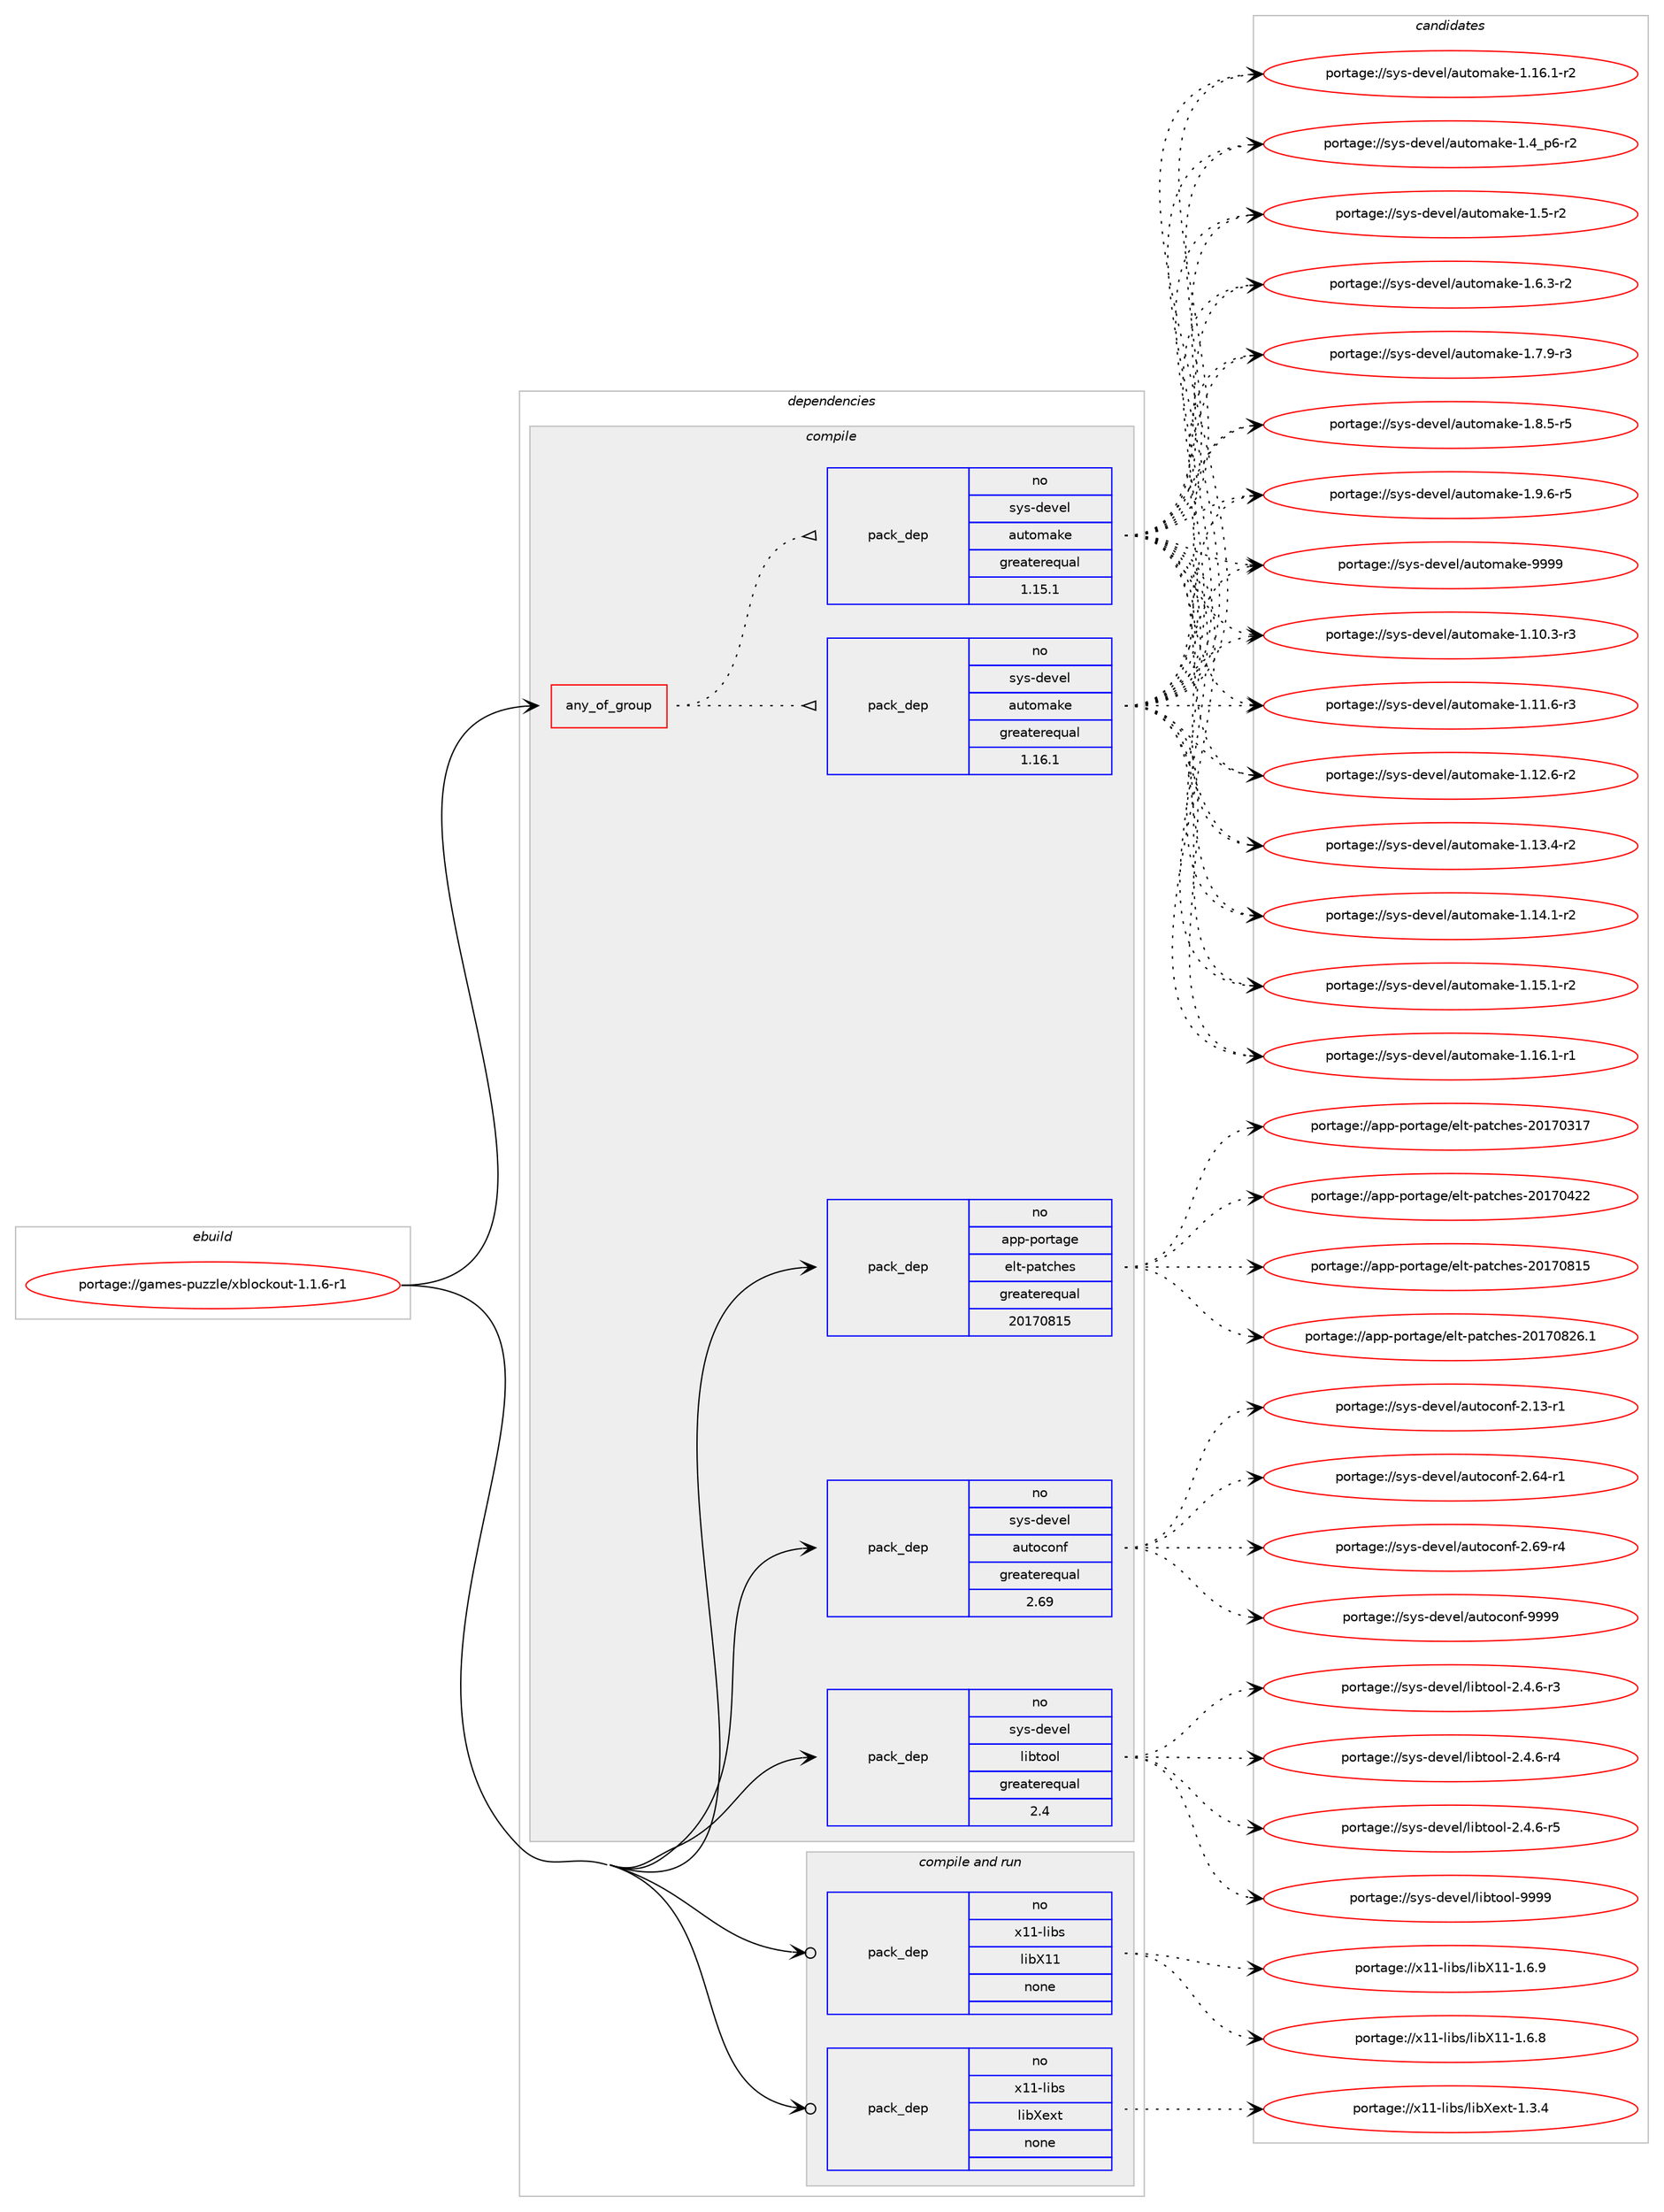 digraph prolog {

# *************
# Graph options
# *************

newrank=true;
concentrate=true;
compound=true;
graph [rankdir=LR,fontname=Helvetica,fontsize=10,ranksep=1.5];#, ranksep=2.5, nodesep=0.2];
edge  [arrowhead=vee];
node  [fontname=Helvetica,fontsize=10];

# **********
# The ebuild
# **********

subgraph cluster_leftcol {
color=gray;
rank=same;
label=<<i>ebuild</i>>;
id [label="portage://games-puzzle/xblockout-1.1.6-r1", color=red, width=4, href="../games-puzzle/xblockout-1.1.6-r1.svg"];
}

# ****************
# The dependencies
# ****************

subgraph cluster_midcol {
color=gray;
label=<<i>dependencies</i>>;
subgraph cluster_compile {
fillcolor="#eeeeee";
style=filled;
label=<<i>compile</i>>;
subgraph any3937 {
dependency275133 [label=<<TABLE BORDER="0" CELLBORDER="1" CELLSPACING="0" CELLPADDING="4"><TR><TD CELLPADDING="10">any_of_group</TD></TR></TABLE>>, shape=none, color=red];subgraph pack197597 {
dependency275134 [label=<<TABLE BORDER="0" CELLBORDER="1" CELLSPACING="0" CELLPADDING="4" WIDTH="220"><TR><TD ROWSPAN="6" CELLPADDING="30">pack_dep</TD></TR><TR><TD WIDTH="110">no</TD></TR><TR><TD>sys-devel</TD></TR><TR><TD>automake</TD></TR><TR><TD>greaterequal</TD></TR><TR><TD>1.16.1</TD></TR></TABLE>>, shape=none, color=blue];
}
dependency275133:e -> dependency275134:w [weight=20,style="dotted",arrowhead="oinv"];
subgraph pack197598 {
dependency275135 [label=<<TABLE BORDER="0" CELLBORDER="1" CELLSPACING="0" CELLPADDING="4" WIDTH="220"><TR><TD ROWSPAN="6" CELLPADDING="30">pack_dep</TD></TR><TR><TD WIDTH="110">no</TD></TR><TR><TD>sys-devel</TD></TR><TR><TD>automake</TD></TR><TR><TD>greaterequal</TD></TR><TR><TD>1.15.1</TD></TR></TABLE>>, shape=none, color=blue];
}
dependency275133:e -> dependency275135:w [weight=20,style="dotted",arrowhead="oinv"];
}
id:e -> dependency275133:w [weight=20,style="solid",arrowhead="vee"];
subgraph pack197599 {
dependency275136 [label=<<TABLE BORDER="0" CELLBORDER="1" CELLSPACING="0" CELLPADDING="4" WIDTH="220"><TR><TD ROWSPAN="6" CELLPADDING="30">pack_dep</TD></TR><TR><TD WIDTH="110">no</TD></TR><TR><TD>app-portage</TD></TR><TR><TD>elt-patches</TD></TR><TR><TD>greaterequal</TD></TR><TR><TD>20170815</TD></TR></TABLE>>, shape=none, color=blue];
}
id:e -> dependency275136:w [weight=20,style="solid",arrowhead="vee"];
subgraph pack197600 {
dependency275137 [label=<<TABLE BORDER="0" CELLBORDER="1" CELLSPACING="0" CELLPADDING="4" WIDTH="220"><TR><TD ROWSPAN="6" CELLPADDING="30">pack_dep</TD></TR><TR><TD WIDTH="110">no</TD></TR><TR><TD>sys-devel</TD></TR><TR><TD>autoconf</TD></TR><TR><TD>greaterequal</TD></TR><TR><TD>2.69</TD></TR></TABLE>>, shape=none, color=blue];
}
id:e -> dependency275137:w [weight=20,style="solid",arrowhead="vee"];
subgraph pack197601 {
dependency275138 [label=<<TABLE BORDER="0" CELLBORDER="1" CELLSPACING="0" CELLPADDING="4" WIDTH="220"><TR><TD ROWSPAN="6" CELLPADDING="30">pack_dep</TD></TR><TR><TD WIDTH="110">no</TD></TR><TR><TD>sys-devel</TD></TR><TR><TD>libtool</TD></TR><TR><TD>greaterequal</TD></TR><TR><TD>2.4</TD></TR></TABLE>>, shape=none, color=blue];
}
id:e -> dependency275138:w [weight=20,style="solid",arrowhead="vee"];
}
subgraph cluster_compileandrun {
fillcolor="#eeeeee";
style=filled;
label=<<i>compile and run</i>>;
subgraph pack197602 {
dependency275139 [label=<<TABLE BORDER="0" CELLBORDER="1" CELLSPACING="0" CELLPADDING="4" WIDTH="220"><TR><TD ROWSPAN="6" CELLPADDING="30">pack_dep</TD></TR><TR><TD WIDTH="110">no</TD></TR><TR><TD>x11-libs</TD></TR><TR><TD>libX11</TD></TR><TR><TD>none</TD></TR><TR><TD></TD></TR></TABLE>>, shape=none, color=blue];
}
id:e -> dependency275139:w [weight=20,style="solid",arrowhead="odotvee"];
subgraph pack197603 {
dependency275140 [label=<<TABLE BORDER="0" CELLBORDER="1" CELLSPACING="0" CELLPADDING="4" WIDTH="220"><TR><TD ROWSPAN="6" CELLPADDING="30">pack_dep</TD></TR><TR><TD WIDTH="110">no</TD></TR><TR><TD>x11-libs</TD></TR><TR><TD>libXext</TD></TR><TR><TD>none</TD></TR><TR><TD></TD></TR></TABLE>>, shape=none, color=blue];
}
id:e -> dependency275140:w [weight=20,style="solid",arrowhead="odotvee"];
}
subgraph cluster_run {
fillcolor="#eeeeee";
style=filled;
label=<<i>run</i>>;
}
}

# **************
# The candidates
# **************

subgraph cluster_choices {
rank=same;
color=gray;
label=<<i>candidates</i>>;

subgraph choice197597 {
color=black;
nodesep=1;
choiceportage11512111545100101118101108479711711611110997107101454946494846514511451 [label="portage://sys-devel/automake-1.10.3-r3", color=red, width=4,href="../sys-devel/automake-1.10.3-r3.svg"];
choiceportage11512111545100101118101108479711711611110997107101454946494946544511451 [label="portage://sys-devel/automake-1.11.6-r3", color=red, width=4,href="../sys-devel/automake-1.11.6-r3.svg"];
choiceportage11512111545100101118101108479711711611110997107101454946495046544511450 [label="portage://sys-devel/automake-1.12.6-r2", color=red, width=4,href="../sys-devel/automake-1.12.6-r2.svg"];
choiceportage11512111545100101118101108479711711611110997107101454946495146524511450 [label="portage://sys-devel/automake-1.13.4-r2", color=red, width=4,href="../sys-devel/automake-1.13.4-r2.svg"];
choiceportage11512111545100101118101108479711711611110997107101454946495246494511450 [label="portage://sys-devel/automake-1.14.1-r2", color=red, width=4,href="../sys-devel/automake-1.14.1-r2.svg"];
choiceportage11512111545100101118101108479711711611110997107101454946495346494511450 [label="portage://sys-devel/automake-1.15.1-r2", color=red, width=4,href="../sys-devel/automake-1.15.1-r2.svg"];
choiceportage11512111545100101118101108479711711611110997107101454946495446494511449 [label="portage://sys-devel/automake-1.16.1-r1", color=red, width=4,href="../sys-devel/automake-1.16.1-r1.svg"];
choiceportage11512111545100101118101108479711711611110997107101454946495446494511450 [label="portage://sys-devel/automake-1.16.1-r2", color=red, width=4,href="../sys-devel/automake-1.16.1-r2.svg"];
choiceportage115121115451001011181011084797117116111109971071014549465295112544511450 [label="portage://sys-devel/automake-1.4_p6-r2", color=red, width=4,href="../sys-devel/automake-1.4_p6-r2.svg"];
choiceportage11512111545100101118101108479711711611110997107101454946534511450 [label="portage://sys-devel/automake-1.5-r2", color=red, width=4,href="../sys-devel/automake-1.5-r2.svg"];
choiceportage115121115451001011181011084797117116111109971071014549465446514511450 [label="portage://sys-devel/automake-1.6.3-r2", color=red, width=4,href="../sys-devel/automake-1.6.3-r2.svg"];
choiceportage115121115451001011181011084797117116111109971071014549465546574511451 [label="portage://sys-devel/automake-1.7.9-r3", color=red, width=4,href="../sys-devel/automake-1.7.9-r3.svg"];
choiceportage115121115451001011181011084797117116111109971071014549465646534511453 [label="portage://sys-devel/automake-1.8.5-r5", color=red, width=4,href="../sys-devel/automake-1.8.5-r5.svg"];
choiceportage115121115451001011181011084797117116111109971071014549465746544511453 [label="portage://sys-devel/automake-1.9.6-r5", color=red, width=4,href="../sys-devel/automake-1.9.6-r5.svg"];
choiceportage115121115451001011181011084797117116111109971071014557575757 [label="portage://sys-devel/automake-9999", color=red, width=4,href="../sys-devel/automake-9999.svg"];
dependency275134:e -> choiceportage11512111545100101118101108479711711611110997107101454946494846514511451:w [style=dotted,weight="100"];
dependency275134:e -> choiceportage11512111545100101118101108479711711611110997107101454946494946544511451:w [style=dotted,weight="100"];
dependency275134:e -> choiceportage11512111545100101118101108479711711611110997107101454946495046544511450:w [style=dotted,weight="100"];
dependency275134:e -> choiceportage11512111545100101118101108479711711611110997107101454946495146524511450:w [style=dotted,weight="100"];
dependency275134:e -> choiceportage11512111545100101118101108479711711611110997107101454946495246494511450:w [style=dotted,weight="100"];
dependency275134:e -> choiceportage11512111545100101118101108479711711611110997107101454946495346494511450:w [style=dotted,weight="100"];
dependency275134:e -> choiceportage11512111545100101118101108479711711611110997107101454946495446494511449:w [style=dotted,weight="100"];
dependency275134:e -> choiceportage11512111545100101118101108479711711611110997107101454946495446494511450:w [style=dotted,weight="100"];
dependency275134:e -> choiceportage115121115451001011181011084797117116111109971071014549465295112544511450:w [style=dotted,weight="100"];
dependency275134:e -> choiceportage11512111545100101118101108479711711611110997107101454946534511450:w [style=dotted,weight="100"];
dependency275134:e -> choiceportage115121115451001011181011084797117116111109971071014549465446514511450:w [style=dotted,weight="100"];
dependency275134:e -> choiceportage115121115451001011181011084797117116111109971071014549465546574511451:w [style=dotted,weight="100"];
dependency275134:e -> choiceportage115121115451001011181011084797117116111109971071014549465646534511453:w [style=dotted,weight="100"];
dependency275134:e -> choiceportage115121115451001011181011084797117116111109971071014549465746544511453:w [style=dotted,weight="100"];
dependency275134:e -> choiceportage115121115451001011181011084797117116111109971071014557575757:w [style=dotted,weight="100"];
}
subgraph choice197598 {
color=black;
nodesep=1;
choiceportage11512111545100101118101108479711711611110997107101454946494846514511451 [label="portage://sys-devel/automake-1.10.3-r3", color=red, width=4,href="../sys-devel/automake-1.10.3-r3.svg"];
choiceportage11512111545100101118101108479711711611110997107101454946494946544511451 [label="portage://sys-devel/automake-1.11.6-r3", color=red, width=4,href="../sys-devel/automake-1.11.6-r3.svg"];
choiceportage11512111545100101118101108479711711611110997107101454946495046544511450 [label="portage://sys-devel/automake-1.12.6-r2", color=red, width=4,href="../sys-devel/automake-1.12.6-r2.svg"];
choiceportage11512111545100101118101108479711711611110997107101454946495146524511450 [label="portage://sys-devel/automake-1.13.4-r2", color=red, width=4,href="../sys-devel/automake-1.13.4-r2.svg"];
choiceportage11512111545100101118101108479711711611110997107101454946495246494511450 [label="portage://sys-devel/automake-1.14.1-r2", color=red, width=4,href="../sys-devel/automake-1.14.1-r2.svg"];
choiceportage11512111545100101118101108479711711611110997107101454946495346494511450 [label="portage://sys-devel/automake-1.15.1-r2", color=red, width=4,href="../sys-devel/automake-1.15.1-r2.svg"];
choiceportage11512111545100101118101108479711711611110997107101454946495446494511449 [label="portage://sys-devel/automake-1.16.1-r1", color=red, width=4,href="../sys-devel/automake-1.16.1-r1.svg"];
choiceportage11512111545100101118101108479711711611110997107101454946495446494511450 [label="portage://sys-devel/automake-1.16.1-r2", color=red, width=4,href="../sys-devel/automake-1.16.1-r2.svg"];
choiceportage115121115451001011181011084797117116111109971071014549465295112544511450 [label="portage://sys-devel/automake-1.4_p6-r2", color=red, width=4,href="../sys-devel/automake-1.4_p6-r2.svg"];
choiceportage11512111545100101118101108479711711611110997107101454946534511450 [label="portage://sys-devel/automake-1.5-r2", color=red, width=4,href="../sys-devel/automake-1.5-r2.svg"];
choiceportage115121115451001011181011084797117116111109971071014549465446514511450 [label="portage://sys-devel/automake-1.6.3-r2", color=red, width=4,href="../sys-devel/automake-1.6.3-r2.svg"];
choiceportage115121115451001011181011084797117116111109971071014549465546574511451 [label="portage://sys-devel/automake-1.7.9-r3", color=red, width=4,href="../sys-devel/automake-1.7.9-r3.svg"];
choiceportage115121115451001011181011084797117116111109971071014549465646534511453 [label="portage://sys-devel/automake-1.8.5-r5", color=red, width=4,href="../sys-devel/automake-1.8.5-r5.svg"];
choiceportage115121115451001011181011084797117116111109971071014549465746544511453 [label="portage://sys-devel/automake-1.9.6-r5", color=red, width=4,href="../sys-devel/automake-1.9.6-r5.svg"];
choiceportage115121115451001011181011084797117116111109971071014557575757 [label="portage://sys-devel/automake-9999", color=red, width=4,href="../sys-devel/automake-9999.svg"];
dependency275135:e -> choiceportage11512111545100101118101108479711711611110997107101454946494846514511451:w [style=dotted,weight="100"];
dependency275135:e -> choiceportage11512111545100101118101108479711711611110997107101454946494946544511451:w [style=dotted,weight="100"];
dependency275135:e -> choiceportage11512111545100101118101108479711711611110997107101454946495046544511450:w [style=dotted,weight="100"];
dependency275135:e -> choiceportage11512111545100101118101108479711711611110997107101454946495146524511450:w [style=dotted,weight="100"];
dependency275135:e -> choiceportage11512111545100101118101108479711711611110997107101454946495246494511450:w [style=dotted,weight="100"];
dependency275135:e -> choiceportage11512111545100101118101108479711711611110997107101454946495346494511450:w [style=dotted,weight="100"];
dependency275135:e -> choiceportage11512111545100101118101108479711711611110997107101454946495446494511449:w [style=dotted,weight="100"];
dependency275135:e -> choiceportage11512111545100101118101108479711711611110997107101454946495446494511450:w [style=dotted,weight="100"];
dependency275135:e -> choiceportage115121115451001011181011084797117116111109971071014549465295112544511450:w [style=dotted,weight="100"];
dependency275135:e -> choiceportage11512111545100101118101108479711711611110997107101454946534511450:w [style=dotted,weight="100"];
dependency275135:e -> choiceportage115121115451001011181011084797117116111109971071014549465446514511450:w [style=dotted,weight="100"];
dependency275135:e -> choiceportage115121115451001011181011084797117116111109971071014549465546574511451:w [style=dotted,weight="100"];
dependency275135:e -> choiceportage115121115451001011181011084797117116111109971071014549465646534511453:w [style=dotted,weight="100"];
dependency275135:e -> choiceportage115121115451001011181011084797117116111109971071014549465746544511453:w [style=dotted,weight="100"];
dependency275135:e -> choiceportage115121115451001011181011084797117116111109971071014557575757:w [style=dotted,weight="100"];
}
subgraph choice197599 {
color=black;
nodesep=1;
choiceportage97112112451121111141169710310147101108116451129711699104101115455048495548514955 [label="portage://app-portage/elt-patches-20170317", color=red, width=4,href="../app-portage/elt-patches-20170317.svg"];
choiceportage97112112451121111141169710310147101108116451129711699104101115455048495548525050 [label="portage://app-portage/elt-patches-20170422", color=red, width=4,href="../app-portage/elt-patches-20170422.svg"];
choiceportage97112112451121111141169710310147101108116451129711699104101115455048495548564953 [label="portage://app-portage/elt-patches-20170815", color=red, width=4,href="../app-portage/elt-patches-20170815.svg"];
choiceportage971121124511211111411697103101471011081164511297116991041011154550484955485650544649 [label="portage://app-portage/elt-patches-20170826.1", color=red, width=4,href="../app-portage/elt-patches-20170826.1.svg"];
dependency275136:e -> choiceportage97112112451121111141169710310147101108116451129711699104101115455048495548514955:w [style=dotted,weight="100"];
dependency275136:e -> choiceportage97112112451121111141169710310147101108116451129711699104101115455048495548525050:w [style=dotted,weight="100"];
dependency275136:e -> choiceportage97112112451121111141169710310147101108116451129711699104101115455048495548564953:w [style=dotted,weight="100"];
dependency275136:e -> choiceportage971121124511211111411697103101471011081164511297116991041011154550484955485650544649:w [style=dotted,weight="100"];
}
subgraph choice197600 {
color=black;
nodesep=1;
choiceportage1151211154510010111810110847971171161119911111010245504649514511449 [label="portage://sys-devel/autoconf-2.13-r1", color=red, width=4,href="../sys-devel/autoconf-2.13-r1.svg"];
choiceportage1151211154510010111810110847971171161119911111010245504654524511449 [label="portage://sys-devel/autoconf-2.64-r1", color=red, width=4,href="../sys-devel/autoconf-2.64-r1.svg"];
choiceportage1151211154510010111810110847971171161119911111010245504654574511452 [label="portage://sys-devel/autoconf-2.69-r4", color=red, width=4,href="../sys-devel/autoconf-2.69-r4.svg"];
choiceportage115121115451001011181011084797117116111991111101024557575757 [label="portage://sys-devel/autoconf-9999", color=red, width=4,href="../sys-devel/autoconf-9999.svg"];
dependency275137:e -> choiceportage1151211154510010111810110847971171161119911111010245504649514511449:w [style=dotted,weight="100"];
dependency275137:e -> choiceportage1151211154510010111810110847971171161119911111010245504654524511449:w [style=dotted,weight="100"];
dependency275137:e -> choiceportage1151211154510010111810110847971171161119911111010245504654574511452:w [style=dotted,weight="100"];
dependency275137:e -> choiceportage115121115451001011181011084797117116111991111101024557575757:w [style=dotted,weight="100"];
}
subgraph choice197601 {
color=black;
nodesep=1;
choiceportage1151211154510010111810110847108105981161111111084550465246544511451 [label="portage://sys-devel/libtool-2.4.6-r3", color=red, width=4,href="../sys-devel/libtool-2.4.6-r3.svg"];
choiceportage1151211154510010111810110847108105981161111111084550465246544511452 [label="portage://sys-devel/libtool-2.4.6-r4", color=red, width=4,href="../sys-devel/libtool-2.4.6-r4.svg"];
choiceportage1151211154510010111810110847108105981161111111084550465246544511453 [label="portage://sys-devel/libtool-2.4.6-r5", color=red, width=4,href="../sys-devel/libtool-2.4.6-r5.svg"];
choiceportage1151211154510010111810110847108105981161111111084557575757 [label="portage://sys-devel/libtool-9999", color=red, width=4,href="../sys-devel/libtool-9999.svg"];
dependency275138:e -> choiceportage1151211154510010111810110847108105981161111111084550465246544511451:w [style=dotted,weight="100"];
dependency275138:e -> choiceportage1151211154510010111810110847108105981161111111084550465246544511452:w [style=dotted,weight="100"];
dependency275138:e -> choiceportage1151211154510010111810110847108105981161111111084550465246544511453:w [style=dotted,weight="100"];
dependency275138:e -> choiceportage1151211154510010111810110847108105981161111111084557575757:w [style=dotted,weight="100"];
}
subgraph choice197602 {
color=black;
nodesep=1;
choiceportage120494945108105981154710810598884949454946544656 [label="portage://x11-libs/libX11-1.6.8", color=red, width=4,href="../x11-libs/libX11-1.6.8.svg"];
choiceportage120494945108105981154710810598884949454946544657 [label="portage://x11-libs/libX11-1.6.9", color=red, width=4,href="../x11-libs/libX11-1.6.9.svg"];
dependency275139:e -> choiceportage120494945108105981154710810598884949454946544656:w [style=dotted,weight="100"];
dependency275139:e -> choiceportage120494945108105981154710810598884949454946544657:w [style=dotted,weight="100"];
}
subgraph choice197603 {
color=black;
nodesep=1;
choiceportage12049494510810598115471081059888101120116454946514652 [label="portage://x11-libs/libXext-1.3.4", color=red, width=4,href="../x11-libs/libXext-1.3.4.svg"];
dependency275140:e -> choiceportage12049494510810598115471081059888101120116454946514652:w [style=dotted,weight="100"];
}
}

}
